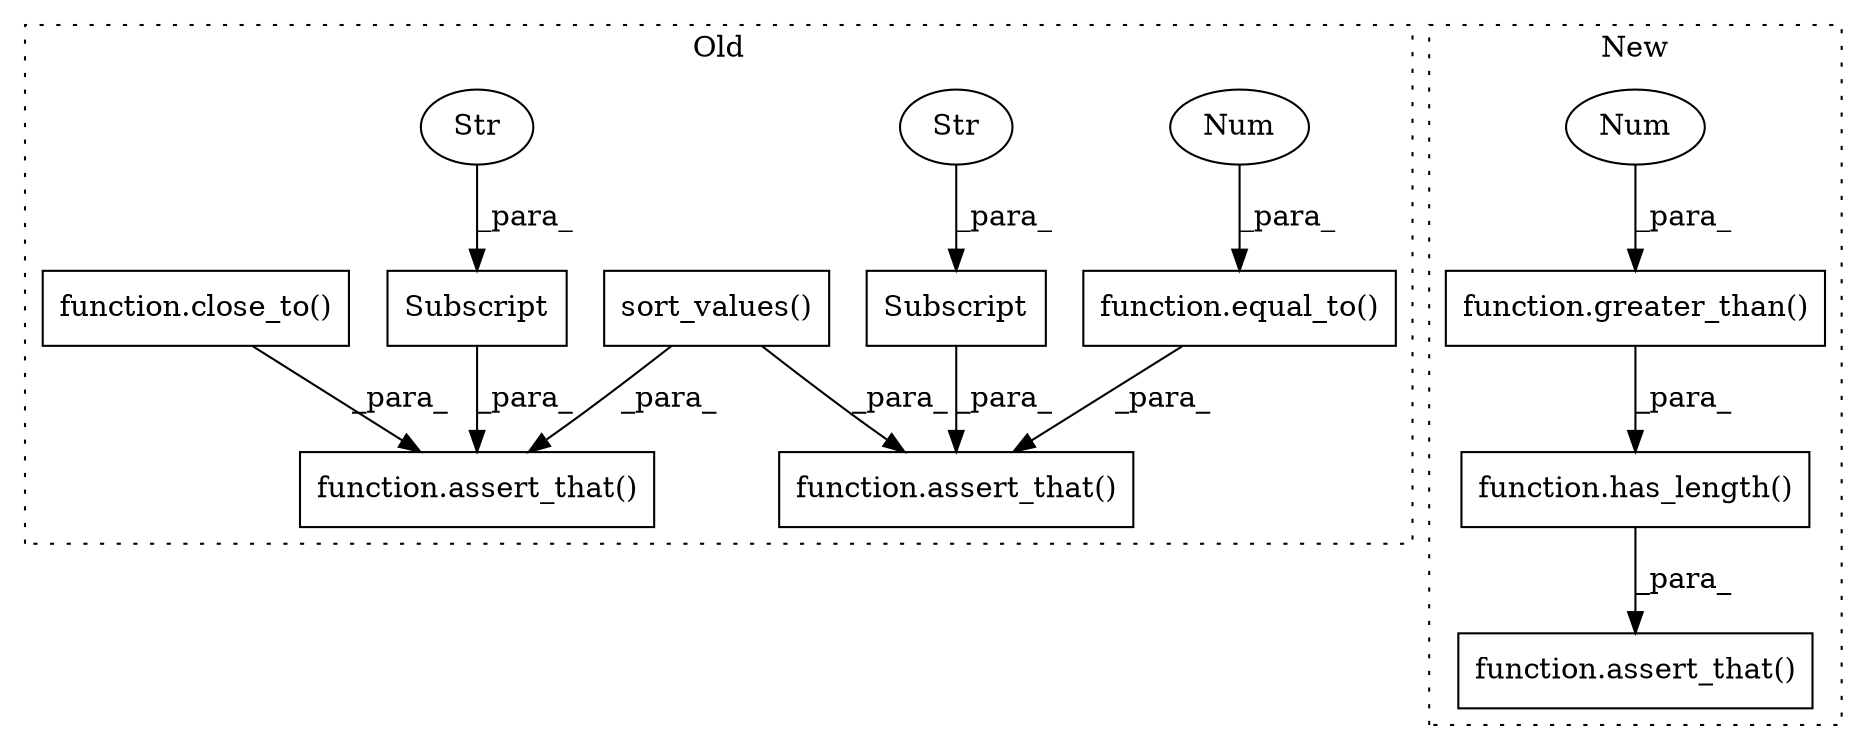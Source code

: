 digraph G {
subgraph cluster0 {
1 [label="function.equal_to()" a="75" s="4023,4033" l="9,1" shape="box"];
3 [label="function.assert_that()" a="75" s="3991,4034" l="12,1" shape="box"];
4 [label="Subscript" a="63" s="4003,0" l="18,0" shape="box"];
5 [label="Num" a="76" s="4032" l="1" shape="ellipse"];
6 [label="Str" a="66" s="4013" l="7" shape="ellipse"];
7 [label="sort_values()" a="75" s="3667" l="65" shape="box"];
8 [label="function.assert_that()" a="75" s="3868,3922" l="12,1" shape="box"];
9 [label="Subscript" a="63" s="3880,0" l="18,0" shape="box"];
10 [label="Str" a="66" s="3890" l="7" shape="ellipse"];
11 [label="function.close_to()" a="75" s="3900,3921" l="9,1" shape="box"];
label = "Old";
style="dotted";
}
subgraph cluster1 {
2 [label="function.greater_than()" a="75" s="4790,4804" l="13,1" shape="box"];
12 [label="function.assert_that()" a="75" s="4751,4806" l="12,1" shape="box"];
13 [label="function.has_length()" a="75" s="4779,4805" l="11,1" shape="box"];
14 [label="Num" a="76" s="4803" l="1" shape="ellipse"];
label = "New";
style="dotted";
}
1 -> 3 [label="_para_"];
2 -> 13 [label="_para_"];
4 -> 3 [label="_para_"];
5 -> 1 [label="_para_"];
6 -> 4 [label="_para_"];
7 -> 3 [label="_para_"];
7 -> 8 [label="_para_"];
9 -> 8 [label="_para_"];
10 -> 9 [label="_para_"];
11 -> 8 [label="_para_"];
13 -> 12 [label="_para_"];
14 -> 2 [label="_para_"];
}